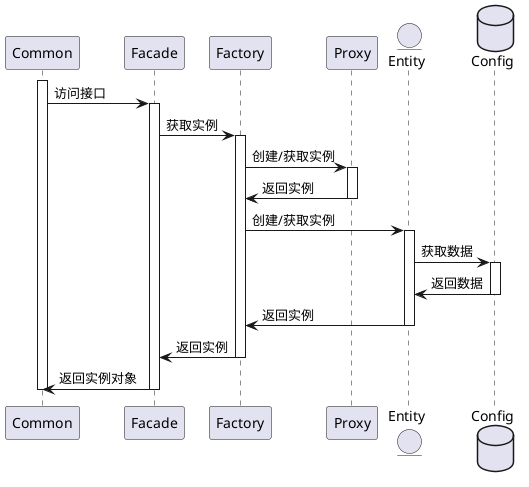@startuml common
participant Common
participant Facade
participant Factory
participant Proxy
entity Entity
database Config

activate Common
Common -> Facade: 访问接口
activate Facade
Facade -> Factory: 获取实例
activate Factory
Factory -> Proxy: 创建/获取实例
activate Proxy
Proxy -> Factory: 返回实例
deactivate Proxy
Factory -> Entity: 创建/获取实例
activate Entity
Entity -> Config: 获取数据
activate Config
Config -> Entity: 返回数据
deactivate Config
Entity -> Factory: 返回实例
deactivate Entity
Factory -> Facade: 返回实例
deactivate Factory
Facade -> Common: 返回实例对象
deactivate Facade
deactivate Common
@enduml